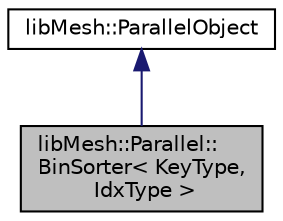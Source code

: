 digraph "libMesh::Parallel::BinSorter&lt; KeyType, IdxType &gt;"
{
 // INTERACTIVE_SVG=YES
  edge [fontname="Helvetica",fontsize="10",labelfontname="Helvetica",labelfontsize="10"];
  node [fontname="Helvetica",fontsize="10",shape=record];
  Node1 [label="libMesh::Parallel::\lBinSorter\< KeyType,\l IdxType \>",height=0.2,width=0.4,color="black", fillcolor="grey75", style="filled" fontcolor="black"];
  Node2 -> Node1 [dir="back",color="midnightblue",fontsize="10",style="solid",fontname="Helvetica"];
  Node2 [label="libMesh::ParallelObject",height=0.2,width=0.4,color="black", fillcolor="white", style="filled",URL="$classlibMesh_1_1ParallelObject.html",tooltip="An object whose state is distributed along a set of processors. "];
}

